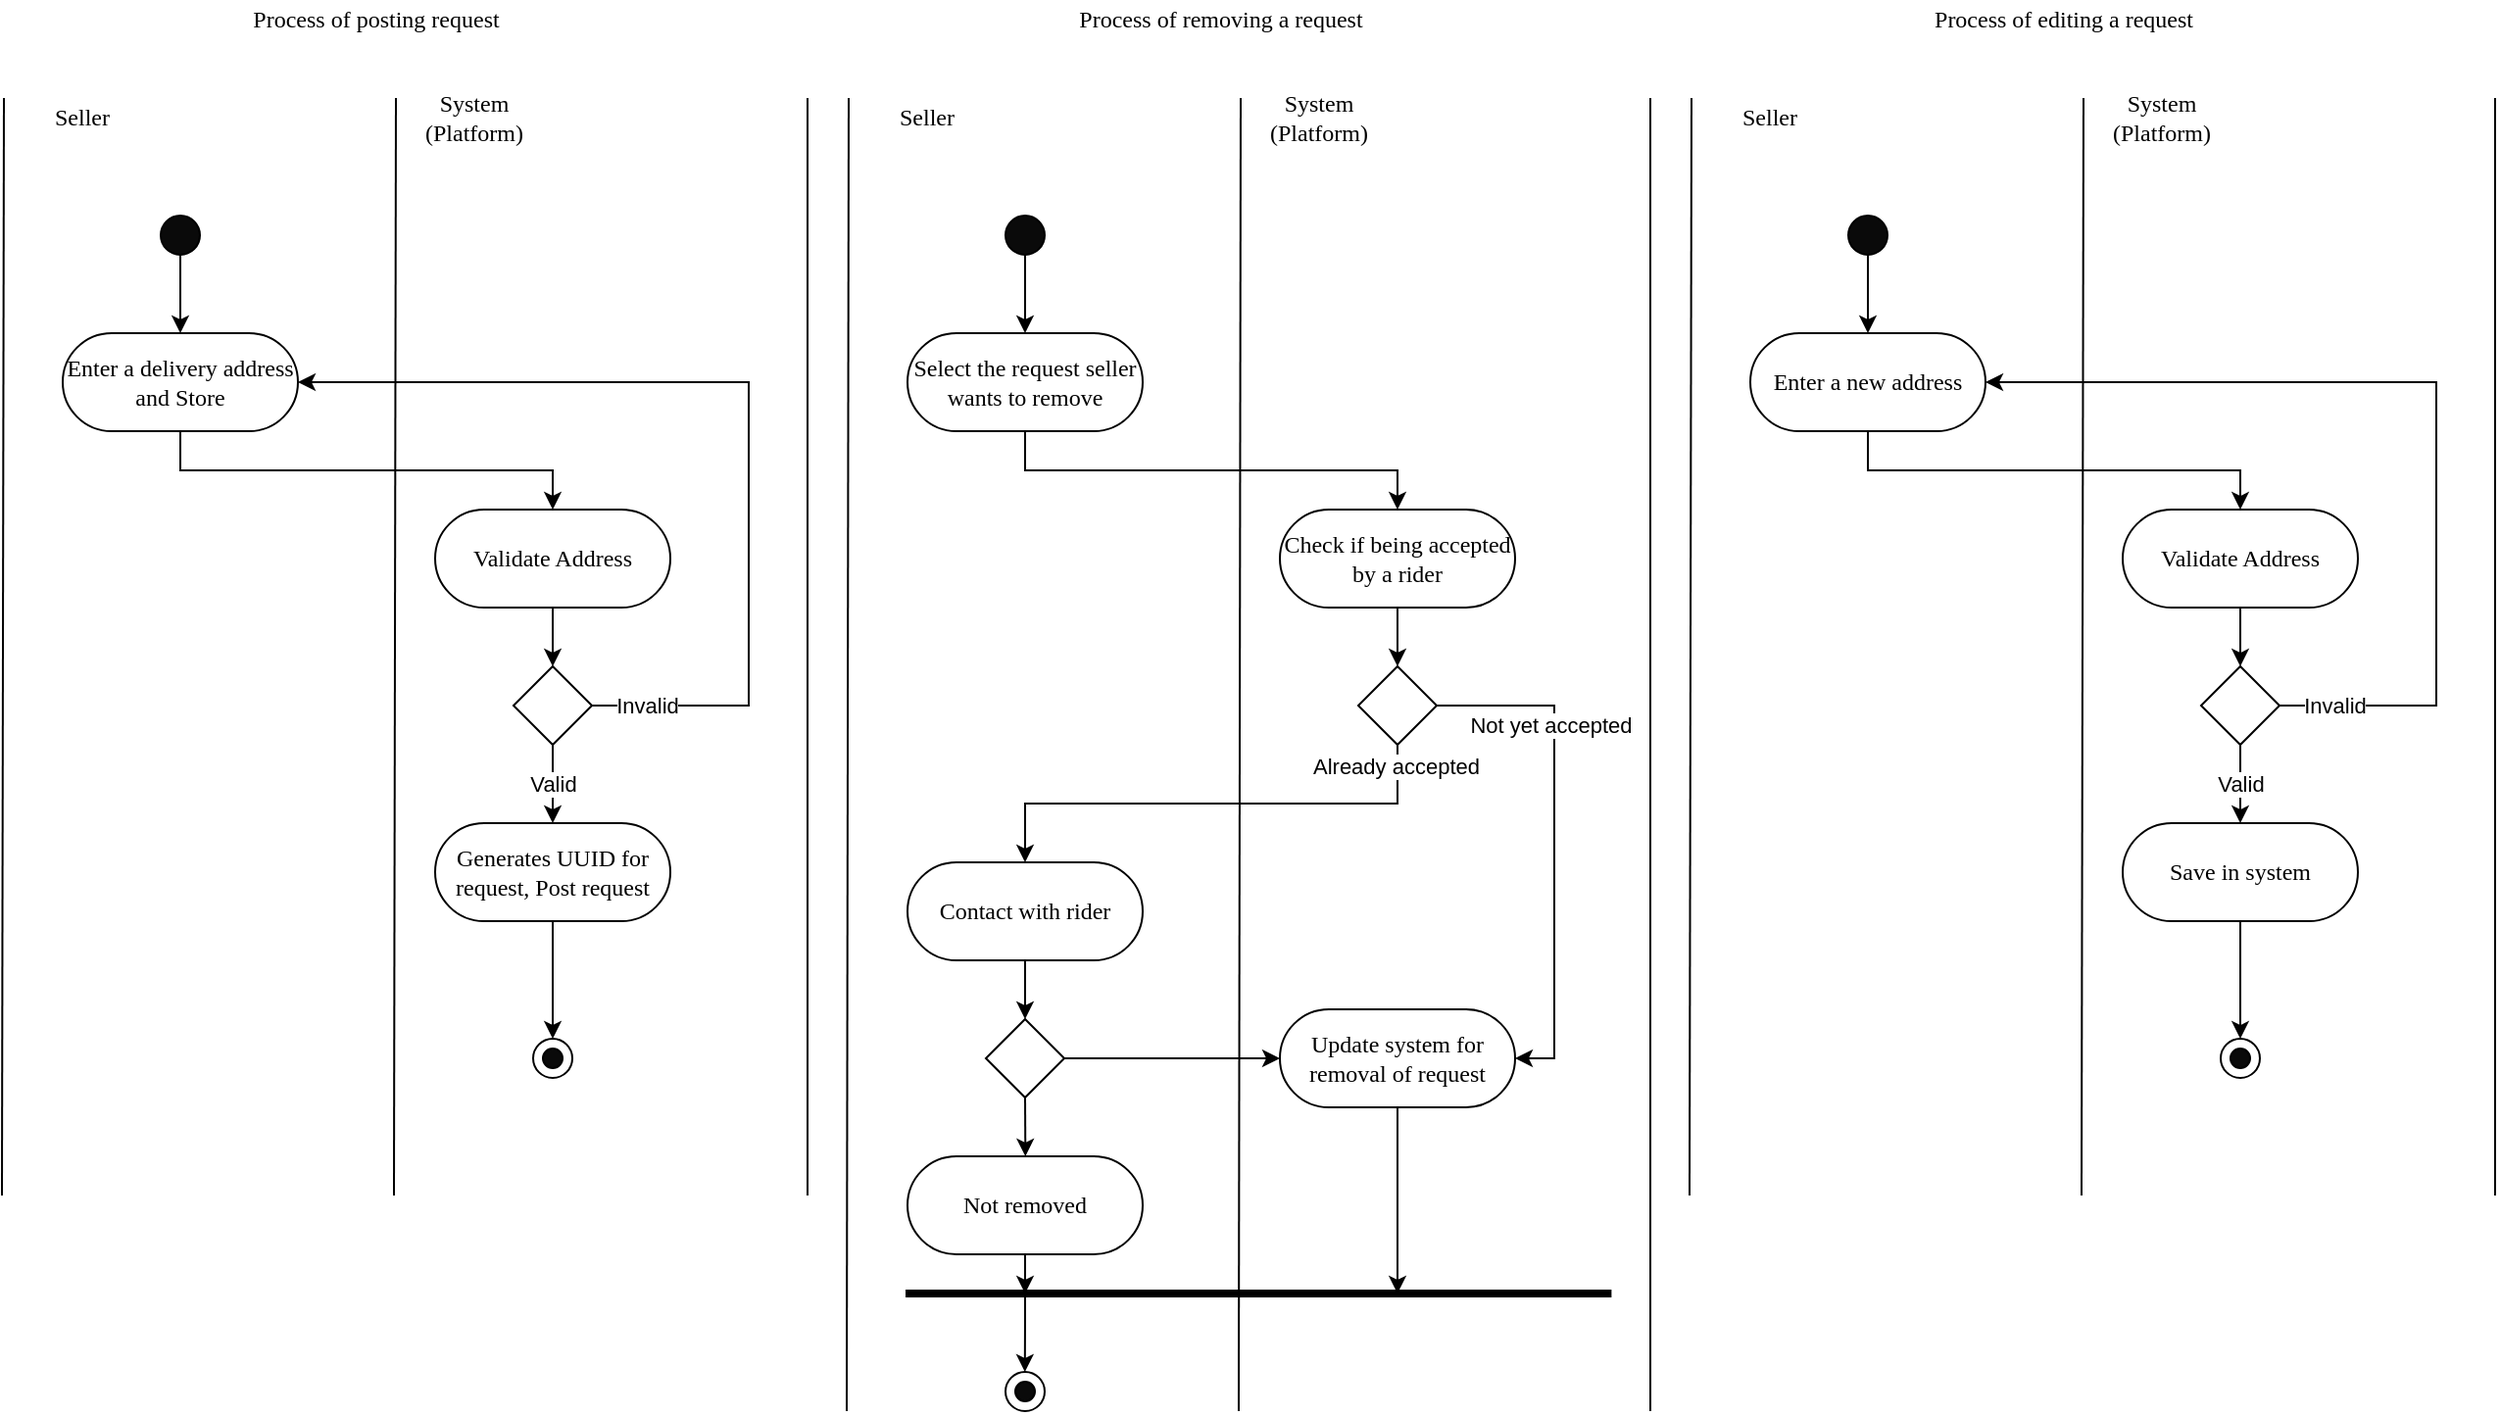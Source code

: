 <mxfile version="13.7.1" type="device"><diagram id="0EG7STp2EF_rGIm7eQaQ" name="Page-1"><mxGraphModel dx="3900" dy="2014" grid="1" gridSize="10" guides="1" tooltips="1" connect="1" arrows="1" fold="1" page="1" pageScale="1" pageWidth="850" pageHeight="1100" math="0" shadow="0"><root><mxCell id="0"/><mxCell id="1" parent="0"/><mxCell id="br3GxOq8sKC3BMvjRoR--1" value="Process of posting request" style="text;html=1;strokeColor=none;fillColor=none;align=center;verticalAlign=middle;whiteSpace=wrap;rounded=0;fontSize=12;fontFamily=Times New Roman;" parent="1" vertex="1"><mxGeometry x="50" y="50" width="380" height="20" as="geometry"/></mxCell><mxCell id="br3GxOq8sKC3BMvjRoR--2" value="Seller" style="text;html=1;strokeColor=none;fillColor=none;align=center;verticalAlign=middle;whiteSpace=wrap;rounded=0;fontSize=12;fontFamily=Times New Roman;" parent="1" vertex="1"><mxGeometry x="50" y="100" width="80" height="20" as="geometry"/></mxCell><mxCell id="br3GxOq8sKC3BMvjRoR--3" value="System (Platform)" style="text;html=1;strokeColor=none;fillColor=none;align=center;verticalAlign=middle;whiteSpace=wrap;rounded=0;fontSize=12;fontFamily=Times New Roman;" parent="1" vertex="1"><mxGeometry x="250" y="100" width="80" height="20" as="geometry"/></mxCell><mxCell id="br3GxOq8sKC3BMvjRoR--4" value="" style="endArrow=none;html=1;fontFamily=Times New Roman;fontSize=12;" parent="1" edge="1"><mxGeometry width="50" height="50" relative="1" as="geometry"><mxPoint x="49" y="660" as="sourcePoint"/><mxPoint x="50" y="100" as="targetPoint"/></mxGeometry></mxCell><mxCell id="br3GxOq8sKC3BMvjRoR--5" value="" style="endArrow=none;html=1;fontFamily=Times New Roman;fontSize=12;" parent="1" edge="1"><mxGeometry width="50" height="50" relative="1" as="geometry"><mxPoint x="249" y="660" as="sourcePoint"/><mxPoint x="250" y="100" as="targetPoint"/></mxGeometry></mxCell><mxCell id="br3GxOq8sKC3BMvjRoR--8" style="edgeStyle=orthogonalEdgeStyle;rounded=0;orthogonalLoop=1;jettySize=auto;html=1;exitX=0.5;exitY=1;exitDx=0;exitDy=0;fontFamily=Times New Roman;fontSize=12;" parent="1" source="br3GxOq8sKC3BMvjRoR--9" target="Nk5XH0BlxIZjdT5uVcar-24" edge="1"><mxGeometry relative="1" as="geometry"><mxPoint x="140" y="220" as="targetPoint"/></mxGeometry></mxCell><mxCell id="br3GxOq8sKC3BMvjRoR--9" value="" style="ellipse;whiteSpace=wrap;html=1;fontFamily=Times New Roman;fontSize=12;fillColor=#0A0A0A;" parent="1" vertex="1"><mxGeometry x="130" y="160" width="20" height="20" as="geometry"/></mxCell><mxCell id="br3GxOq8sKC3BMvjRoR--29" value="" style="endArrow=none;html=1;fontFamily=Times New Roman;fontSize=12;" parent="1" edge="1"><mxGeometry width="50" height="50" relative="1" as="geometry"><mxPoint x="460" y="660" as="sourcePoint"/><mxPoint x="460" y="100" as="targetPoint"/></mxGeometry></mxCell><mxCell id="Nk5XH0BlxIZjdT5uVcar-68" style="edgeStyle=orthogonalEdgeStyle;rounded=0;orthogonalLoop=1;jettySize=auto;html=1;exitX=0.5;exitY=1;exitDx=0;exitDy=0;entryX=0.5;entryY=0;entryDx=0;entryDy=0;strokeWidth=1;" edge="1" parent="1" source="Nk5XH0BlxIZjdT5uVcar-24" target="Nk5XH0BlxIZjdT5uVcar-67"><mxGeometry relative="1" as="geometry"/></mxCell><mxCell id="Nk5XH0BlxIZjdT5uVcar-24" value="Enter a delivery address&lt;br&gt;and Store" style="rounded=1;whiteSpace=wrap;html=1;fontFamily=Times New Roman;fontSize=12;arcSize=50;" vertex="1" parent="1"><mxGeometry x="80" y="220" width="120" height="50" as="geometry"/></mxCell><mxCell id="Nk5XH0BlxIZjdT5uVcar-25" value="" style="group" vertex="1" connectable="0" parent="1"><mxGeometry x="320" y="580" width="20" height="20" as="geometry"/></mxCell><mxCell id="br3GxOq8sKC3BMvjRoR--41" value="" style="ellipse;whiteSpace=wrap;html=1;fontFamily=Times New Roman;fontSize=12;fillColor=#FFFFFF;" parent="Nk5XH0BlxIZjdT5uVcar-25" vertex="1"><mxGeometry width="20" height="20" as="geometry"/></mxCell><mxCell id="br3GxOq8sKC3BMvjRoR--42" value="" style="ellipse;whiteSpace=wrap;html=1;fontFamily=Times New Roman;fontSize=12;fillColor=#0A0A0A;" parent="Nk5XH0BlxIZjdT5uVcar-25" vertex="1"><mxGeometry x="5" y="5" width="10" height="10" as="geometry"/></mxCell><mxCell id="Nk5XH0BlxIZjdT5uVcar-70" style="edgeStyle=orthogonalEdgeStyle;rounded=0;orthogonalLoop=1;jettySize=auto;html=1;exitX=0.5;exitY=1;exitDx=0;exitDy=0;strokeWidth=1;" edge="1" parent="1" source="Nk5XH0BlxIZjdT5uVcar-67" target="Nk5XH0BlxIZjdT5uVcar-69"><mxGeometry relative="1" as="geometry"/></mxCell><mxCell id="Nk5XH0BlxIZjdT5uVcar-67" value="Validate Address" style="rounded=1;whiteSpace=wrap;html=1;fontFamily=Times New Roman;fontSize=12;arcSize=50;" vertex="1" parent="1"><mxGeometry x="270" y="310" width="120" height="50" as="geometry"/></mxCell><mxCell id="Nk5XH0BlxIZjdT5uVcar-71" style="edgeStyle=orthogonalEdgeStyle;rounded=0;orthogonalLoop=1;jettySize=auto;html=1;exitX=1;exitY=0.5;exitDx=0;exitDy=0;entryX=1;entryY=0.5;entryDx=0;entryDy=0;strokeWidth=1;" edge="1" parent="1" source="Nk5XH0BlxIZjdT5uVcar-69" target="Nk5XH0BlxIZjdT5uVcar-24"><mxGeometry relative="1" as="geometry"><Array as="points"><mxPoint x="430" y="410"/><mxPoint x="430" y="245"/></Array></mxGeometry></mxCell><mxCell id="Nk5XH0BlxIZjdT5uVcar-72" value="Invalid" style="edgeLabel;html=1;align=center;verticalAlign=middle;resizable=0;points=[];" vertex="1" connectable="0" parent="Nk5XH0BlxIZjdT5uVcar-71"><mxGeometry x="-0.935" y="-1" relative="1" as="geometry"><mxPoint x="12.29" y="-1.01" as="offset"/></mxGeometry></mxCell><mxCell id="Nk5XH0BlxIZjdT5uVcar-73" value="Valid" style="edgeStyle=orthogonalEdgeStyle;rounded=0;orthogonalLoop=1;jettySize=auto;html=1;exitX=0.5;exitY=1;exitDx=0;exitDy=0;strokeWidth=1;entryX=0.5;entryY=0;entryDx=0;entryDy=0;" edge="1" parent="1" source="Nk5XH0BlxIZjdT5uVcar-69" target="Nk5XH0BlxIZjdT5uVcar-74"><mxGeometry relative="1" as="geometry"><mxPoint x="420" y="460" as="targetPoint"/></mxGeometry></mxCell><mxCell id="Nk5XH0BlxIZjdT5uVcar-69" value="" style="rhombus;whiteSpace=wrap;html=1;" vertex="1" parent="1"><mxGeometry x="310" y="390" width="40" height="40" as="geometry"/></mxCell><mxCell id="Nk5XH0BlxIZjdT5uVcar-78" style="edgeStyle=orthogonalEdgeStyle;rounded=0;orthogonalLoop=1;jettySize=auto;html=1;exitX=0.5;exitY=1;exitDx=0;exitDy=0;strokeWidth=1;entryX=0.5;entryY=0;entryDx=0;entryDy=0;" edge="1" parent="1" source="Nk5XH0BlxIZjdT5uVcar-74" target="br3GxOq8sKC3BMvjRoR--41"><mxGeometry relative="1" as="geometry"><mxPoint x="340" y="580" as="targetPoint"/></mxGeometry></mxCell><mxCell id="Nk5XH0BlxIZjdT5uVcar-74" value="Generates UUID for request, Post request" style="rounded=1;whiteSpace=wrap;html=1;fontFamily=Times New Roman;fontSize=12;arcSize=50;" vertex="1" parent="1"><mxGeometry x="270" y="470" width="120" height="50" as="geometry"/></mxCell><mxCell id="Nk5XH0BlxIZjdT5uVcar-100" value="Process of removing a request" style="text;html=1;strokeColor=none;fillColor=none;align=center;verticalAlign=middle;whiteSpace=wrap;rounded=0;fontSize=12;fontFamily=Times New Roman;" vertex="1" parent="1"><mxGeometry x="481" y="50" width="380" height="20" as="geometry"/></mxCell><mxCell id="Nk5XH0BlxIZjdT5uVcar-101" value="Seller" style="text;html=1;strokeColor=none;fillColor=none;align=center;verticalAlign=middle;whiteSpace=wrap;rounded=0;fontSize=12;fontFamily=Times New Roman;" vertex="1" parent="1"><mxGeometry x="481" y="100" width="80" height="20" as="geometry"/></mxCell><mxCell id="Nk5XH0BlxIZjdT5uVcar-102" value="System (Platform)" style="text;html=1;strokeColor=none;fillColor=none;align=center;verticalAlign=middle;whiteSpace=wrap;rounded=0;fontSize=12;fontFamily=Times New Roman;" vertex="1" parent="1"><mxGeometry x="681" y="100" width="80" height="20" as="geometry"/></mxCell><mxCell id="Nk5XH0BlxIZjdT5uVcar-103" value="" style="endArrow=none;html=1;fontFamily=Times New Roman;fontSize=12;" edge="1" parent="1"><mxGeometry width="50" height="50" relative="1" as="geometry"><mxPoint x="480" y="770" as="sourcePoint"/><mxPoint x="481" y="100" as="targetPoint"/></mxGeometry></mxCell><mxCell id="Nk5XH0BlxIZjdT5uVcar-104" value="" style="endArrow=none;html=1;fontFamily=Times New Roman;fontSize=12;" edge="1" parent="1"><mxGeometry width="50" height="50" relative="1" as="geometry"><mxPoint x="680" y="770" as="sourcePoint"/><mxPoint x="681" y="100" as="targetPoint"/></mxGeometry></mxCell><mxCell id="Nk5XH0BlxIZjdT5uVcar-105" style="edgeStyle=orthogonalEdgeStyle;rounded=0;orthogonalLoop=1;jettySize=auto;html=1;exitX=0.5;exitY=1;exitDx=0;exitDy=0;fontFamily=Times New Roman;fontSize=12;" edge="1" parent="1" source="Nk5XH0BlxIZjdT5uVcar-106" target="Nk5XH0BlxIZjdT5uVcar-109"><mxGeometry relative="1" as="geometry"><mxPoint x="571" y="220" as="targetPoint"/></mxGeometry></mxCell><mxCell id="Nk5XH0BlxIZjdT5uVcar-106" value="" style="ellipse;whiteSpace=wrap;html=1;fontFamily=Times New Roman;fontSize=12;fillColor=#0A0A0A;" vertex="1" parent="1"><mxGeometry x="561" y="160" width="20" height="20" as="geometry"/></mxCell><mxCell id="Nk5XH0BlxIZjdT5uVcar-107" value="" style="endArrow=none;html=1;fontFamily=Times New Roman;fontSize=12;" edge="1" parent="1"><mxGeometry width="50" height="50" relative="1" as="geometry"><mxPoint x="890" y="770" as="sourcePoint"/><mxPoint x="890" y="100" as="targetPoint"/></mxGeometry></mxCell><mxCell id="Nk5XH0BlxIZjdT5uVcar-108" style="edgeStyle=orthogonalEdgeStyle;rounded=0;orthogonalLoop=1;jettySize=auto;html=1;exitX=0.5;exitY=1;exitDx=0;exitDy=0;entryX=0.5;entryY=0;entryDx=0;entryDy=0;strokeWidth=1;" edge="1" parent="1" source="Nk5XH0BlxIZjdT5uVcar-109" target="Nk5XH0BlxIZjdT5uVcar-114"><mxGeometry relative="1" as="geometry"/></mxCell><mxCell id="Nk5XH0BlxIZjdT5uVcar-109" value="Select the request seller wants to remove" style="rounded=1;whiteSpace=wrap;html=1;fontFamily=Times New Roman;fontSize=12;arcSize=50;" vertex="1" parent="1"><mxGeometry x="511" y="220" width="120" height="50" as="geometry"/></mxCell><mxCell id="Nk5XH0BlxIZjdT5uVcar-113" style="edgeStyle=orthogonalEdgeStyle;rounded=0;orthogonalLoop=1;jettySize=auto;html=1;exitX=0.5;exitY=1;exitDx=0;exitDy=0;strokeWidth=1;" edge="1" parent="1" source="Nk5XH0BlxIZjdT5uVcar-114" target="Nk5XH0BlxIZjdT5uVcar-118"><mxGeometry relative="1" as="geometry"/></mxCell><mxCell id="Nk5XH0BlxIZjdT5uVcar-114" value="Check if being accepted by a rider" style="rounded=1;whiteSpace=wrap;html=1;fontFamily=Times New Roman;fontSize=12;arcSize=50;" vertex="1" parent="1"><mxGeometry x="701" y="310" width="120" height="50" as="geometry"/></mxCell><mxCell id="Nk5XH0BlxIZjdT5uVcar-117" value="Already accepted" style="edgeStyle=orthogonalEdgeStyle;rounded=0;orthogonalLoop=1;jettySize=auto;html=1;exitX=0.5;exitY=1;exitDx=0;exitDy=0;strokeWidth=1;entryX=0.5;entryY=0;entryDx=0;entryDy=0;" edge="1" parent="1" source="Nk5XH0BlxIZjdT5uVcar-118" target="Nk5XH0BlxIZjdT5uVcar-120"><mxGeometry x="-0.913" y="-1" relative="1" as="geometry"><mxPoint x="851" y="460" as="targetPoint"/><mxPoint as="offset"/></mxGeometry></mxCell><mxCell id="Nk5XH0BlxIZjdT5uVcar-131" style="edgeStyle=orthogonalEdgeStyle;rounded=0;orthogonalLoop=1;jettySize=auto;html=1;exitX=1;exitY=0.5;exitDx=0;exitDy=0;entryX=1;entryY=0.5;entryDx=0;entryDy=0;strokeWidth=1;" edge="1" parent="1" source="Nk5XH0BlxIZjdT5uVcar-118" target="Nk5XH0BlxIZjdT5uVcar-130"><mxGeometry relative="1" as="geometry"/></mxCell><mxCell id="Nk5XH0BlxIZjdT5uVcar-132" value="Not yet accepted" style="edgeLabel;html=1;align=center;verticalAlign=middle;resizable=0;points=[];" vertex="1" connectable="0" parent="Nk5XH0BlxIZjdT5uVcar-131"><mxGeometry x="-0.029" y="-2" relative="1" as="geometry"><mxPoint y="-55.83" as="offset"/></mxGeometry></mxCell><mxCell id="Nk5XH0BlxIZjdT5uVcar-118" value="" style="rhombus;whiteSpace=wrap;html=1;" vertex="1" parent="1"><mxGeometry x="741" y="390" width="40" height="40" as="geometry"/></mxCell><mxCell id="Nk5XH0BlxIZjdT5uVcar-125" style="edgeStyle=orthogonalEdgeStyle;rounded=0;orthogonalLoop=1;jettySize=auto;html=1;exitX=0.5;exitY=1;exitDx=0;exitDy=0;strokeWidth=1;" edge="1" parent="1" source="Nk5XH0BlxIZjdT5uVcar-120" target="Nk5XH0BlxIZjdT5uVcar-124"><mxGeometry relative="1" as="geometry"/></mxCell><mxCell id="Nk5XH0BlxIZjdT5uVcar-120" value="Contact with rider" style="rounded=1;whiteSpace=wrap;html=1;fontFamily=Times New Roman;fontSize=12;arcSize=50;" vertex="1" parent="1"><mxGeometry x="511" y="490" width="120" height="50" as="geometry"/></mxCell><mxCell id="Nk5XH0BlxIZjdT5uVcar-127" style="edgeStyle=orthogonalEdgeStyle;rounded=0;orthogonalLoop=1;jettySize=auto;html=1;exitX=1;exitY=0.5;exitDx=0;exitDy=0;strokeWidth=1;entryX=0;entryY=0.5;entryDx=0;entryDy=0;" edge="1" parent="1" source="Nk5XH0BlxIZjdT5uVcar-124" target="Nk5XH0BlxIZjdT5uVcar-130"><mxGeometry relative="1" as="geometry"><mxPoint x="630" y="590.333" as="targetPoint"/></mxGeometry></mxCell><mxCell id="Nk5XH0BlxIZjdT5uVcar-128" style="edgeStyle=orthogonalEdgeStyle;rounded=0;orthogonalLoop=1;jettySize=auto;html=1;exitX=0.5;exitY=1;exitDx=0;exitDy=0;strokeWidth=1;" edge="1" parent="1" source="Nk5XH0BlxIZjdT5uVcar-124"><mxGeometry relative="1" as="geometry"><mxPoint x="571.167" y="640" as="targetPoint"/></mxGeometry></mxCell><mxCell id="Nk5XH0BlxIZjdT5uVcar-124" value="" style="rhombus;whiteSpace=wrap;html=1;" vertex="1" parent="1"><mxGeometry x="551" y="570" width="40" height="40" as="geometry"/></mxCell><mxCell id="Nk5XH0BlxIZjdT5uVcar-142" style="edgeStyle=orthogonalEdgeStyle;rounded=0;orthogonalLoop=1;jettySize=auto;html=1;exitX=0.5;exitY=1;exitDx=0;exitDy=0;strokeWidth=1;" edge="1" parent="1" source="Nk5XH0BlxIZjdT5uVcar-129"><mxGeometry relative="1" as="geometry"><mxPoint x="571" y="710" as="targetPoint"/></mxGeometry></mxCell><mxCell id="Nk5XH0BlxIZjdT5uVcar-129" value="Not removed" style="rounded=1;whiteSpace=wrap;html=1;fontFamily=Times New Roman;fontSize=12;arcSize=50;" vertex="1" parent="1"><mxGeometry x="511" y="640" width="120" height="50" as="geometry"/></mxCell><mxCell id="Nk5XH0BlxIZjdT5uVcar-133" style="edgeStyle=orthogonalEdgeStyle;rounded=0;orthogonalLoop=1;jettySize=auto;html=1;exitX=0.5;exitY=1;exitDx=0;exitDy=0;strokeWidth=1;" edge="1" parent="1" source="Nk5XH0BlxIZjdT5uVcar-130"><mxGeometry relative="1" as="geometry"><mxPoint x="761" y="710" as="targetPoint"/></mxGeometry></mxCell><mxCell id="Nk5XH0BlxIZjdT5uVcar-130" value="Update system for removal of request" style="rounded=1;whiteSpace=wrap;html=1;fontFamily=Times New Roman;fontSize=12;arcSize=50;" vertex="1" parent="1"><mxGeometry x="701" y="565" width="120" height="50" as="geometry"/></mxCell><mxCell id="Nk5XH0BlxIZjdT5uVcar-139" value="" style="group" vertex="1" connectable="0" parent="1"><mxGeometry x="561" y="750" width="20" height="20" as="geometry"/></mxCell><mxCell id="Nk5XH0BlxIZjdT5uVcar-140" value="" style="ellipse;whiteSpace=wrap;html=1;fontFamily=Times New Roman;fontSize=12;fillColor=#FFFFFF;" vertex="1" parent="Nk5XH0BlxIZjdT5uVcar-139"><mxGeometry width="20" height="20" as="geometry"/></mxCell><mxCell id="Nk5XH0BlxIZjdT5uVcar-141" value="" style="ellipse;whiteSpace=wrap;html=1;fontFamily=Times New Roman;fontSize=12;fillColor=#0A0A0A;" vertex="1" parent="Nk5XH0BlxIZjdT5uVcar-139"><mxGeometry x="5" y="5" width="10" height="10" as="geometry"/></mxCell><mxCell id="Nk5XH0BlxIZjdT5uVcar-143" style="edgeStyle=orthogonalEdgeStyle;rounded=0;orthogonalLoop=1;jettySize=auto;html=1;strokeWidth=1;" edge="1" parent="1"><mxGeometry relative="1" as="geometry"><mxPoint x="571" y="710" as="sourcePoint"/><mxPoint x="570.9" y="750" as="targetPoint"/><Array as="points"><mxPoint x="571" y="720"/><mxPoint x="571" y="720"/></Array></mxGeometry></mxCell><mxCell id="Nk5XH0BlxIZjdT5uVcar-144" value="" style="endArrow=none;html=1;strokeWidth=4;" edge="1" parent="1"><mxGeometry width="50" height="50" relative="1" as="geometry"><mxPoint x="510" y="710" as="sourcePoint"/><mxPoint x="870.194" y="710" as="targetPoint"/></mxGeometry></mxCell><mxCell id="Nk5XH0BlxIZjdT5uVcar-145" value="Process of editing a request" style="text;html=1;strokeColor=none;fillColor=none;align=center;verticalAlign=middle;whiteSpace=wrap;rounded=0;fontSize=12;fontFamily=Times New Roman;" vertex="1" parent="1"><mxGeometry x="911" y="50" width="380" height="20" as="geometry"/></mxCell><mxCell id="Nk5XH0BlxIZjdT5uVcar-146" value="Seller" style="text;html=1;strokeColor=none;fillColor=none;align=center;verticalAlign=middle;whiteSpace=wrap;rounded=0;fontSize=12;fontFamily=Times New Roman;" vertex="1" parent="1"><mxGeometry x="911" y="100" width="80" height="20" as="geometry"/></mxCell><mxCell id="Nk5XH0BlxIZjdT5uVcar-147" value="System (Platform)" style="text;html=1;strokeColor=none;fillColor=none;align=center;verticalAlign=middle;whiteSpace=wrap;rounded=0;fontSize=12;fontFamily=Times New Roman;" vertex="1" parent="1"><mxGeometry x="1111" y="100" width="80" height="20" as="geometry"/></mxCell><mxCell id="Nk5XH0BlxIZjdT5uVcar-148" value="" style="endArrow=none;html=1;fontFamily=Times New Roman;fontSize=12;" edge="1" parent="1"><mxGeometry width="50" height="50" relative="1" as="geometry"><mxPoint x="910" y="660.0" as="sourcePoint"/><mxPoint x="911" y="100" as="targetPoint"/></mxGeometry></mxCell><mxCell id="Nk5XH0BlxIZjdT5uVcar-149" value="" style="endArrow=none;html=1;fontFamily=Times New Roman;fontSize=12;" edge="1" parent="1"><mxGeometry width="50" height="50" relative="1" as="geometry"><mxPoint x="1110" y="660.0" as="sourcePoint"/><mxPoint x="1111" y="100" as="targetPoint"/></mxGeometry></mxCell><mxCell id="Nk5XH0BlxIZjdT5uVcar-150" style="edgeStyle=orthogonalEdgeStyle;rounded=0;orthogonalLoop=1;jettySize=auto;html=1;exitX=0.5;exitY=1;exitDx=0;exitDy=0;fontFamily=Times New Roman;fontSize=12;" edge="1" parent="1" source="Nk5XH0BlxIZjdT5uVcar-151" target="Nk5XH0BlxIZjdT5uVcar-154"><mxGeometry relative="1" as="geometry"><mxPoint x="1001" y="220" as="targetPoint"/></mxGeometry></mxCell><mxCell id="Nk5XH0BlxIZjdT5uVcar-151" value="" style="ellipse;whiteSpace=wrap;html=1;fontFamily=Times New Roman;fontSize=12;fillColor=#0A0A0A;" vertex="1" parent="1"><mxGeometry x="991" y="160" width="20" height="20" as="geometry"/></mxCell><mxCell id="Nk5XH0BlxIZjdT5uVcar-152" value="" style="endArrow=none;html=1;fontFamily=Times New Roman;fontSize=12;" edge="1" parent="1"><mxGeometry width="50" height="50" relative="1" as="geometry"><mxPoint x="1321" y="660.0" as="sourcePoint"/><mxPoint x="1321" y="100" as="targetPoint"/></mxGeometry></mxCell><mxCell id="Nk5XH0BlxIZjdT5uVcar-153" style="edgeStyle=orthogonalEdgeStyle;rounded=0;orthogonalLoop=1;jettySize=auto;html=1;exitX=0.5;exitY=1;exitDx=0;exitDy=0;entryX=0.5;entryY=0;entryDx=0;entryDy=0;strokeWidth=1;" edge="1" parent="1" source="Nk5XH0BlxIZjdT5uVcar-154" target="Nk5XH0BlxIZjdT5uVcar-159"><mxGeometry relative="1" as="geometry"/></mxCell><mxCell id="Nk5XH0BlxIZjdT5uVcar-154" value="Enter a new address" style="rounded=1;whiteSpace=wrap;html=1;fontFamily=Times New Roman;fontSize=12;arcSize=50;" vertex="1" parent="1"><mxGeometry x="941" y="220" width="120" height="50" as="geometry"/></mxCell><mxCell id="Nk5XH0BlxIZjdT5uVcar-155" value="" style="group" vertex="1" connectable="0" parent="1"><mxGeometry x="1181" y="580" width="20" height="20" as="geometry"/></mxCell><mxCell id="Nk5XH0BlxIZjdT5uVcar-156" value="" style="ellipse;whiteSpace=wrap;html=1;fontFamily=Times New Roman;fontSize=12;fillColor=#FFFFFF;" vertex="1" parent="Nk5XH0BlxIZjdT5uVcar-155"><mxGeometry width="20" height="20" as="geometry"/></mxCell><mxCell id="Nk5XH0BlxIZjdT5uVcar-157" value="" style="ellipse;whiteSpace=wrap;html=1;fontFamily=Times New Roman;fontSize=12;fillColor=#0A0A0A;" vertex="1" parent="Nk5XH0BlxIZjdT5uVcar-155"><mxGeometry x="5" y="5" width="10" height="10" as="geometry"/></mxCell><mxCell id="Nk5XH0BlxIZjdT5uVcar-158" style="edgeStyle=orthogonalEdgeStyle;rounded=0;orthogonalLoop=1;jettySize=auto;html=1;exitX=0.5;exitY=1;exitDx=0;exitDy=0;strokeWidth=1;" edge="1" parent="1" source="Nk5XH0BlxIZjdT5uVcar-159" target="Nk5XH0BlxIZjdT5uVcar-163"><mxGeometry relative="1" as="geometry"/></mxCell><mxCell id="Nk5XH0BlxIZjdT5uVcar-159" value="Validate Address" style="rounded=1;whiteSpace=wrap;html=1;fontFamily=Times New Roman;fontSize=12;arcSize=50;" vertex="1" parent="1"><mxGeometry x="1131" y="310" width="120" height="50" as="geometry"/></mxCell><mxCell id="Nk5XH0BlxIZjdT5uVcar-160" style="edgeStyle=orthogonalEdgeStyle;rounded=0;orthogonalLoop=1;jettySize=auto;html=1;exitX=1;exitY=0.5;exitDx=0;exitDy=0;entryX=1;entryY=0.5;entryDx=0;entryDy=0;strokeWidth=1;" edge="1" parent="1" source="Nk5XH0BlxIZjdT5uVcar-163" target="Nk5XH0BlxIZjdT5uVcar-154"><mxGeometry relative="1" as="geometry"><Array as="points"><mxPoint x="1291" y="410"/><mxPoint x="1291" y="245"/></Array></mxGeometry></mxCell><mxCell id="Nk5XH0BlxIZjdT5uVcar-161" value="Invalid" style="edgeLabel;html=1;align=center;verticalAlign=middle;resizable=0;points=[];" vertex="1" connectable="0" parent="Nk5XH0BlxIZjdT5uVcar-160"><mxGeometry x="-0.935" y="-1" relative="1" as="geometry"><mxPoint x="12.29" y="-1.01" as="offset"/></mxGeometry></mxCell><mxCell id="Nk5XH0BlxIZjdT5uVcar-162" value="Valid" style="edgeStyle=orthogonalEdgeStyle;rounded=0;orthogonalLoop=1;jettySize=auto;html=1;exitX=0.5;exitY=1;exitDx=0;exitDy=0;strokeWidth=1;entryX=0.5;entryY=0;entryDx=0;entryDy=0;" edge="1" parent="1" source="Nk5XH0BlxIZjdT5uVcar-163" target="Nk5XH0BlxIZjdT5uVcar-165"><mxGeometry relative="1" as="geometry"><mxPoint x="1281" y="460" as="targetPoint"/></mxGeometry></mxCell><mxCell id="Nk5XH0BlxIZjdT5uVcar-163" value="" style="rhombus;whiteSpace=wrap;html=1;" vertex="1" parent="1"><mxGeometry x="1171" y="390" width="40" height="40" as="geometry"/></mxCell><mxCell id="Nk5XH0BlxIZjdT5uVcar-164" style="edgeStyle=orthogonalEdgeStyle;rounded=0;orthogonalLoop=1;jettySize=auto;html=1;exitX=0.5;exitY=1;exitDx=0;exitDy=0;strokeWidth=1;entryX=0.5;entryY=0;entryDx=0;entryDy=0;" edge="1" parent="1" source="Nk5XH0BlxIZjdT5uVcar-165" target="Nk5XH0BlxIZjdT5uVcar-156"><mxGeometry relative="1" as="geometry"><mxPoint x="1201" y="580" as="targetPoint"/></mxGeometry></mxCell><mxCell id="Nk5XH0BlxIZjdT5uVcar-165" value="Save in system" style="rounded=1;whiteSpace=wrap;html=1;fontFamily=Times New Roman;fontSize=12;arcSize=50;" vertex="1" parent="1"><mxGeometry x="1131" y="470" width="120" height="50" as="geometry"/></mxCell></root></mxGraphModel></diagram></mxfile>